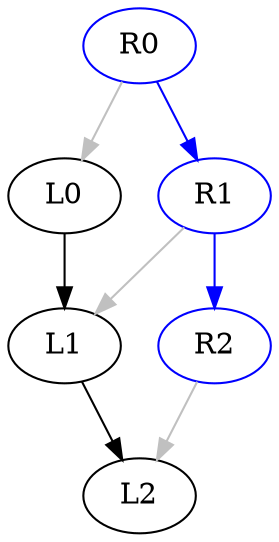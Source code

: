 digraph leaderfollower {
L0[pos="1.0,15.0!"]
L1[pos="1.0,18.0!"]
L2[pos="1.0,23.0!"]
L0 -> L1
L1 -> L2
node [color=blue]
edge [color=blue]
R0[pos="1.0,1.0!"]
R1[pos="1.0,4.6!"]
R2[pos="1.0,6.76!"]
R0 -> R1
R1 -> R2
edge [color=gray]
R0->L0
R1->L1
R2->L2
}
